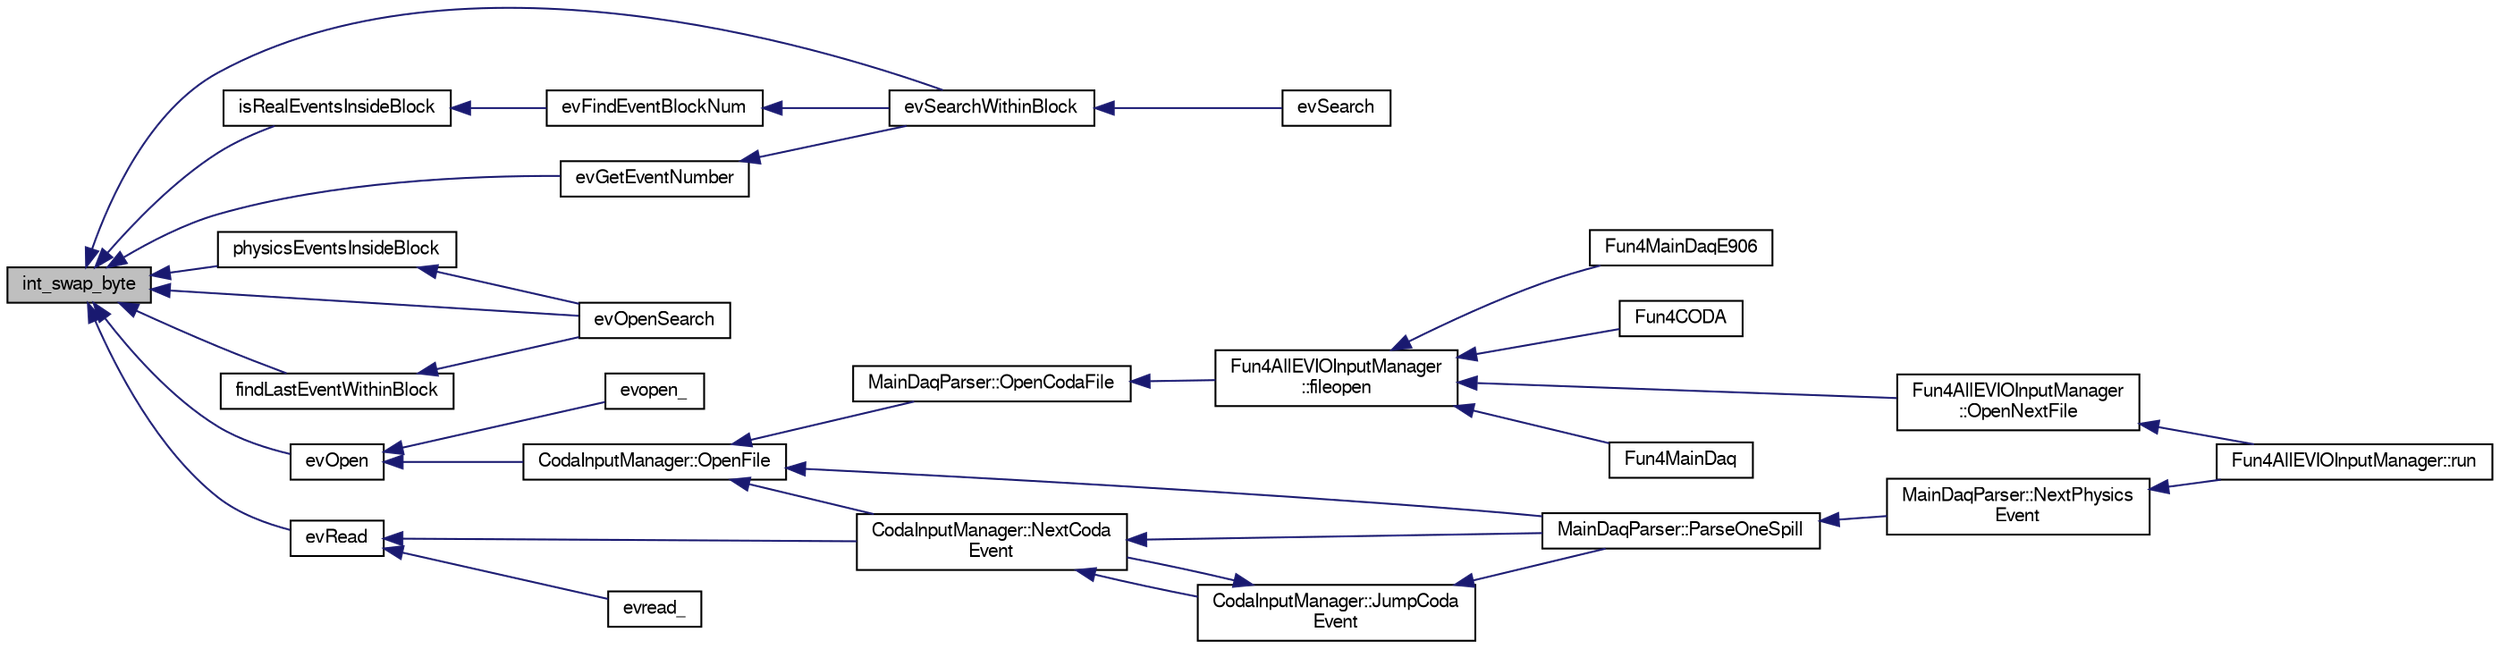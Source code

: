 digraph "int_swap_byte"
{
  bgcolor="transparent";
  edge [fontname="FreeSans",fontsize="10",labelfontname="FreeSans",labelfontsize="10"];
  node [fontname="FreeSans",fontsize="10",shape=record];
  rankdir="LR";
  Node1 [label="int_swap_byte",height=0.2,width=0.4,color="black", fillcolor="grey75", style="filled" fontcolor="black"];
  Node1 -> Node2 [dir="back",color="midnightblue",fontsize="10",style="solid",fontname="FreeSans"];
  Node2 [label="evGetEventNumber",height=0.2,width=0.4,color="black",URL="$d9/dca/evio_8c.html#ae7c0c4b09652c5ecee2b552669160280"];
  Node2 -> Node3 [dir="back",color="midnightblue",fontsize="10",style="solid",fontname="FreeSans"];
  Node3 [label="evSearchWithinBlock",height=0.2,width=0.4,color="black",URL="$d9/dca/evio_8c.html#aa7c8f208e69fdafee6e63972be1b04bd"];
  Node3 -> Node4 [dir="back",color="midnightblue",fontsize="10",style="solid",fontname="FreeSans"];
  Node4 [label="evSearch",height=0.2,width=0.4,color="black",URL="$d9/dca/evio_8c.html#a00c2c7f581e641b8b47637883ddb4333"];
  Node1 -> Node5 [dir="back",color="midnightblue",fontsize="10",style="solid",fontname="FreeSans"];
  Node5 [label="evOpen",height=0.2,width=0.4,color="black",URL="$d9/df8/evio_8h.html#a31e083efa985d9e46cdc5a6c982b6c3f"];
  Node5 -> Node6 [dir="back",color="midnightblue",fontsize="10",style="solid",fontname="FreeSans"];
  Node6 [label="CodaInputManager::OpenFile",height=0.2,width=0.4,color="black",URL="$d9/de8/classCodaInputManager.html#a010f2f99cd72b21042c534a0236c3151"];
  Node6 -> Node7 [dir="back",color="midnightblue",fontsize="10",style="solid",fontname="FreeSans"];
  Node7 [label="CodaInputManager::NextCoda\lEvent",height=0.2,width=0.4,color="black",URL="$d9/de8/classCodaInputManager.html#aedda0f443ef8f023461c82dfc42c86c4"];
  Node7 -> Node8 [dir="back",color="midnightblue",fontsize="10",style="solid",fontname="FreeSans"];
  Node8 [label="CodaInputManager::JumpCoda\lEvent",height=0.2,width=0.4,color="black",URL="$d9/de8/classCodaInputManager.html#aaeb27a863ef1b2598575d927b447b00a"];
  Node8 -> Node7 [dir="back",color="midnightblue",fontsize="10",style="solid",fontname="FreeSans"];
  Node8 -> Node9 [dir="back",color="midnightblue",fontsize="10",style="solid",fontname="FreeSans"];
  Node9 [label="MainDaqParser::ParseOneSpill",height=0.2,width=0.4,color="black",URL="$df/dcd/classMainDaqParser.html#aec37294974c2bae1ec389cfc1b6ce2ae"];
  Node9 -> Node10 [dir="back",color="midnightblue",fontsize="10",style="solid",fontname="FreeSans"];
  Node10 [label="MainDaqParser::NextPhysics\lEvent",height=0.2,width=0.4,color="black",URL="$df/dcd/classMainDaqParser.html#a82fee38c4e8fa7912e47085f7e66f97d"];
  Node10 -> Node11 [dir="back",color="midnightblue",fontsize="10",style="solid",fontname="FreeSans"];
  Node11 [label="Fun4AllEVIOInputManager::run",height=0.2,width=0.4,color="black",URL="$d3/d97/classFun4AllEVIOInputManager.html#af61a28facba084aad29bf788ef2d28e7"];
  Node7 -> Node9 [dir="back",color="midnightblue",fontsize="10",style="solid",fontname="FreeSans"];
  Node6 -> Node12 [dir="back",color="midnightblue",fontsize="10",style="solid",fontname="FreeSans"];
  Node12 [label="MainDaqParser::OpenCodaFile",height=0.2,width=0.4,color="black",URL="$df/dcd/classMainDaqParser.html#afc604e499880357a56d30951e7a2124e"];
  Node12 -> Node13 [dir="back",color="midnightblue",fontsize="10",style="solid",fontname="FreeSans"];
  Node13 [label="Fun4AllEVIOInputManager\l::fileopen",height=0.2,width=0.4,color="black",URL="$d3/d97/classFun4AllEVIOInputManager.html#a7bb0e143543d8a1754c9b7d4451f9e3b"];
  Node13 -> Node14 [dir="back",color="midnightblue",fontsize="10",style="solid",fontname="FreeSans"];
  Node14 [label="Fun4CODA",height=0.2,width=0.4,color="black",URL="$db/dbe/Fun4CODA_8C.html#a1bbee777074605aa2a59ddf9b2b52742"];
  Node13 -> Node15 [dir="back",color="midnightblue",fontsize="10",style="solid",fontname="FreeSans"];
  Node15 [label="Fun4AllEVIOInputManager\l::OpenNextFile",height=0.2,width=0.4,color="black",URL="$d3/d97/classFun4AllEVIOInputManager.html#a1e94c890a89e8601f767c64cf26db5f9"];
  Node15 -> Node11 [dir="back",color="midnightblue",fontsize="10",style="solid",fontname="FreeSans"];
  Node13 -> Node16 [dir="back",color="midnightblue",fontsize="10",style="solid",fontname="FreeSans"];
  Node16 [label="Fun4MainDaq",height=0.2,width=0.4,color="black",URL="$df/d6a/e1039-core_2online_2macros_2Fun4MainDaq_8C.html#ab9151bcfc5d35e7a25c9cf86fddd2bd2",tooltip="Fun4MainDaq.C: Fun4all macro to decode the MainDAQ data. "];
  Node13 -> Node17 [dir="back",color="midnightblue",fontsize="10",style="solid",fontname="FreeSans"];
  Node17 [label="Fun4MainDaqE906",height=0.2,width=0.4,color="black",URL="$d1/d6b/Fun4MainDaqE906_8C.html#a3617355b5c033a5635408b1cd8c29c35",tooltip="Fun4MainDaq.C: Fun4all macro to decode the MainDAQ data. "];
  Node6 -> Node9 [dir="back",color="midnightblue",fontsize="10",style="solid",fontname="FreeSans"];
  Node5 -> Node18 [dir="back",color="midnightblue",fontsize="10",style="solid",fontname="FreeSans"];
  Node18 [label="evopen_",height=0.2,width=0.4,color="black",URL="$d9/dca/evio_8c.html#a59cd391433439606d914168bfd68e3b3"];
  Node1 -> Node19 [dir="back",color="midnightblue",fontsize="10",style="solid",fontname="FreeSans"];
  Node19 [label="evOpenSearch",height=0.2,width=0.4,color="black",URL="$d9/dca/evio_8c.html#a474d0f717485e2365cea6cd877db6819"];
  Node1 -> Node20 [dir="back",color="midnightblue",fontsize="10",style="solid",fontname="FreeSans"];
  Node20 [label="evRead",height=0.2,width=0.4,color="black",URL="$d9/df8/evio_8h.html#a6d108c15d7831eef29f733da52b8543f"];
  Node20 -> Node7 [dir="back",color="midnightblue",fontsize="10",style="solid",fontname="FreeSans"];
  Node20 -> Node21 [dir="back",color="midnightblue",fontsize="10",style="solid",fontname="FreeSans"];
  Node21 [label="evread_",height=0.2,width=0.4,color="black",URL="$d9/dca/evio_8c.html#ae03ba5881a2cca0aa4b784aa018f1db5"];
  Node1 -> Node3 [dir="back",color="midnightblue",fontsize="10",style="solid",fontname="FreeSans"];
  Node1 -> Node22 [dir="back",color="midnightblue",fontsize="10",style="solid",fontname="FreeSans"];
  Node22 [label="findLastEventWithinBlock",height=0.2,width=0.4,color="black",URL="$d9/dca/evio_8c.html#a93c27e92d297701d570d9526101bcb1a"];
  Node22 -> Node19 [dir="back",color="midnightblue",fontsize="10",style="solid",fontname="FreeSans"];
  Node1 -> Node23 [dir="back",color="midnightblue",fontsize="10",style="solid",fontname="FreeSans"];
  Node23 [label="isRealEventsInsideBlock",height=0.2,width=0.4,color="black",URL="$d9/dca/evio_8c.html#a81688fd8ecfa41ae1575c301cbe2189e"];
  Node23 -> Node24 [dir="back",color="midnightblue",fontsize="10",style="solid",fontname="FreeSans"];
  Node24 [label="evFindEventBlockNum",height=0.2,width=0.4,color="black",URL="$d9/dca/evio_8c.html#a87ff639b06fb7cfc16899255d4a504e2"];
  Node24 -> Node3 [dir="back",color="midnightblue",fontsize="10",style="solid",fontname="FreeSans"];
  Node1 -> Node25 [dir="back",color="midnightblue",fontsize="10",style="solid",fontname="FreeSans"];
  Node25 [label="physicsEventsInsideBlock",height=0.2,width=0.4,color="black",URL="$d9/dca/evio_8c.html#aae5ac45ac550156c24414bb20a25816d"];
  Node25 -> Node19 [dir="back",color="midnightblue",fontsize="10",style="solid",fontname="FreeSans"];
}
